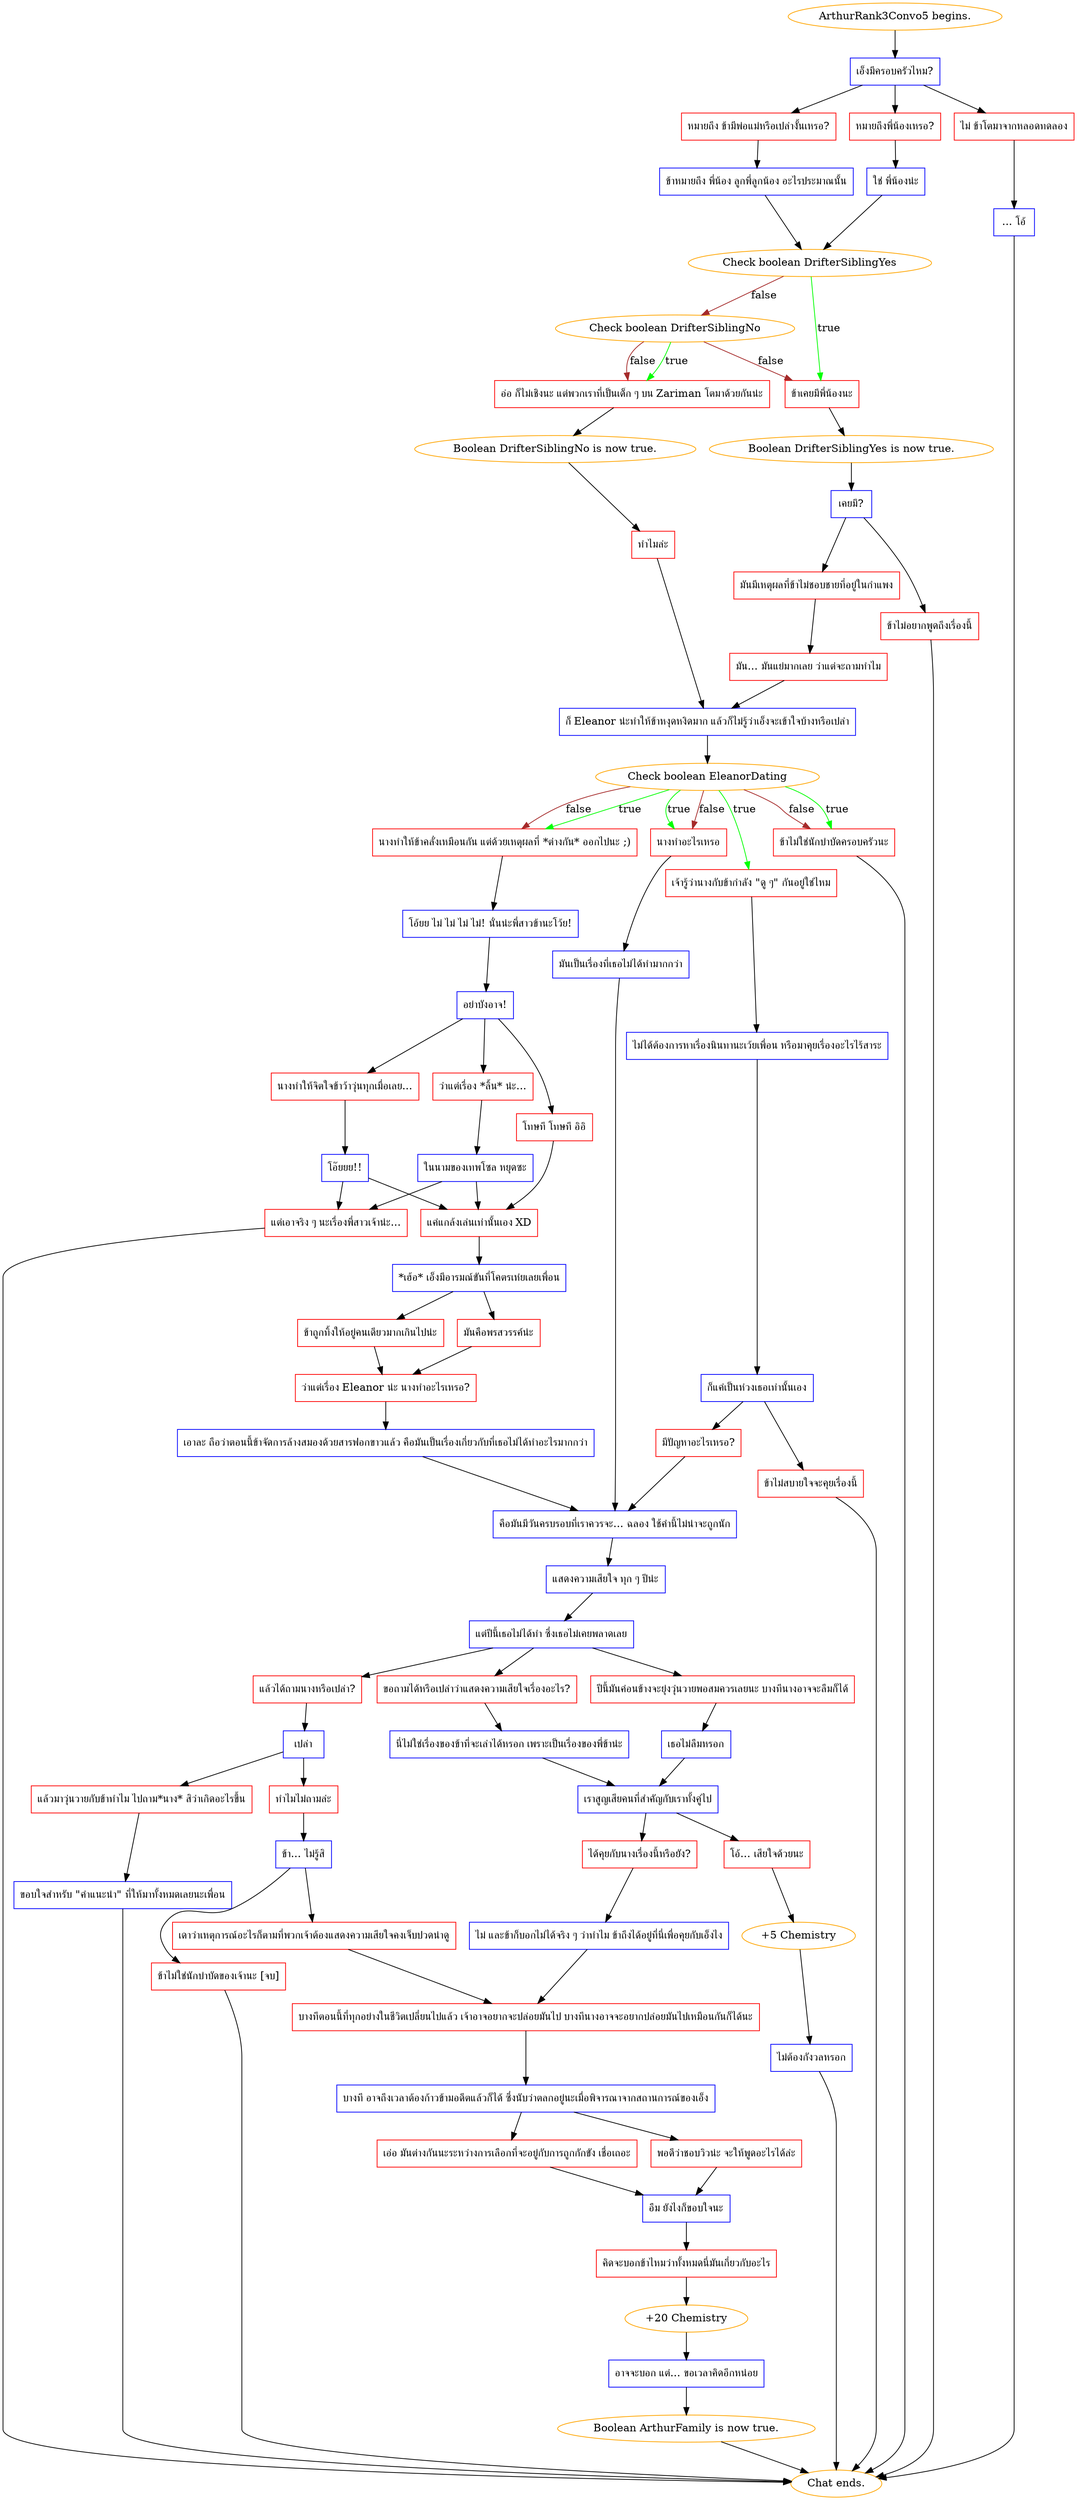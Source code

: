 digraph {
	"ArthurRank3Convo5 begins." [color=orange];
		"ArthurRank3Convo5 begins." -> j3716248202;
	j3716248202 [label="เอ็งมีครอบครัวไหม?",shape=box,color=blue];
		j3716248202 -> j462853403;
		j3716248202 -> j2332758648;
		j3716248202 -> j4215329760;
	j462853403 [label="หมายถึงพี่น้องเหรอ?",shape=box,color=red];
		j462853403 -> j580746671;
	j2332758648 [label="หมายถึง ข้ามีพ่อแม่หรือเปล่างั้นเหรอ?",shape=box,color=red];
		j2332758648 -> j2652441636;
	j4215329760 [label="ไม่ ข้าโตมาจากหลอดทดลอง",shape=box,color=red];
		j4215329760 -> j2097259305;
	j580746671 [label="ใช่ พี่น้องน่ะ",shape=box,color=blue];
		j580746671 -> j4264579692;
	j2652441636 [label="ข้าหมายถึง พี่น้อง ลูกพี่ลูกน้อง อะไรประมาณนั้น",shape=box,color=blue];
		j2652441636 -> j4264579692;
	j2097259305 [label="... โอ้",shape=box,color=blue];
		j2097259305 -> "Chat ends.";
	j4264579692 [label="Check boolean DrifterSiblingYes",color=orange];
		j4264579692 -> j3779699883 [label=true,color=green];
		j4264579692 -> j440642073 [label=false,color=brown];
	"Chat ends." [color=orange];
	j3779699883 [label="ข้าเคยมีพี่น้องนะ",shape=box,color=red];
		j3779699883 -> j3937761050;
	j440642073 [label="Check boolean DrifterSiblingNo",color=orange];
		j440642073 -> j2487198602 [label=true,color=green];
		j440642073 -> j3779699883 [label=false,color=brown];
		j440642073 -> j2487198602 [label=false,color=brown];
	j3937761050 [label="Boolean DrifterSiblingYes is now true.",color=orange];
		j3937761050 -> j780802742;
	j2487198602 [label="อ๋อ ก็ไม่เชิงนะ แต่พวกเราที่เป็นเด็ก ๆ บน Zariman โตมาด้วยกันน่ะ",shape=box,color=red];
		j2487198602 -> j833959402;
	j780802742 [label="เคยมี?",shape=box,color=blue];
		j780802742 -> j4074582533;
		j780802742 -> j3690495312;
	j833959402 [label="Boolean DrifterSiblingNo is now true.",color=orange];
		j833959402 -> j1088773301;
	j4074582533 [label="มันมีเหตุผลที่ข้าไม่ชอบชายที่อยู่ในกำแพง",shape=box,color=red];
		j4074582533 -> j1608214622;
	j3690495312 [label="ข้าไม่อยากพูดถึงเรื่องนี้",shape=box,color=red];
		j3690495312 -> "Chat ends.";
	j1088773301 [label="ทำไมล่ะ",shape=box,color=red];
		j1088773301 -> j3641071929;
	j1608214622 [label="มัน... มันแย่มากเลย ว่าแต่จะถามทำไม",shape=box,color=red];
		j1608214622 -> j3641071929;
	j3641071929 [label="ก็ Eleanor น่ะทำให้ข้าหงุดหงิดมาก แล้วก็ไม่รู้ว่าเอ็งจะเข้าใจบ้างหรือเปล่า",shape=box,color=blue];
		j3641071929 -> j2603314524;
	j2603314524 [label="Check boolean EleanorDating",color=orange];
		j2603314524 -> j205907430 [label=true,color=green];
		j2603314524 -> j3311516586 [label=true,color=green];
		j2603314524 -> j3006077131 [label=true,color=green];
		j2603314524 -> j2774639644 [label=true,color=green];
		j2603314524 -> j3311516586 [label=false,color=brown];
		j2603314524 -> j3006077131 [label=false,color=brown];
		j2603314524 -> j2774639644 [label=false,color=brown];
	j205907430 [label="เจ้ารู้ว่านางกับข้ากำลัง \"ดู ๆ\" กันอยู่ใช่ไหม",shape=box,color=red];
		j205907430 -> j940760251;
	j3311516586 [label="นางทำอะไรเหรอ",shape=box,color=red];
		j3311516586 -> j3602165566;
	j3006077131 [label="นางทำให้ข้าคลั่งเหมือนกัน แต่ด้วยเหตุผลที่ *ต่างกัน* ออกไปนะ ;)",shape=box,color=red];
		j3006077131 -> j1349055971;
	j2774639644 [label="ข้าไม่ใช่นักบำบัดครอบครัวนะ",shape=box,color=red];
		j2774639644 -> "Chat ends.";
	j940760251 [label="ไม่ได้ต้องการหาเรื่องนินทานะเว้ยเพื่อน หรือมาคุยเรื่องอะไรไร้สาระ",shape=box,color=blue];
		j940760251 -> j234916731;
	j3602165566 [label="มันเป็นเรื่องที่เธอไม่ได้ทำมากกว่า",shape=box,color=blue];
		j3602165566 -> j3359521415;
	j1349055971 [label="โอ้ยย ไม่ ไม่ ไม่ ไม่! นั่นน่ะพี่สาวข้านะโว้ย!",shape=box,color=blue];
		j1349055971 -> j741236003;
	j234916731 [label="ก็แค่เป็นห่วงเธอเท่านั้นเอง",shape=box,color=blue];
		j234916731 -> j2561168304;
		j234916731 -> j1328722861;
	j3359521415 [label="คือมันมีวันครบรอบที่เราควรจะ... ฉลอง ใช้คำนี้ไม่น่าจะถูกนัก",shape=box,color=blue];
		j3359521415 -> j3028402116;
	j741236003 [label="อย่าบังอาจ!",shape=box,color=blue];
		j741236003 -> j3977360248;
		j741236003 -> j1870383059;
		j741236003 -> j1500664321;
	j2561168304 [label="มีปัญหาอะไรเหรอ?",shape=box,color=red];
		j2561168304 -> j3359521415;
	j1328722861 [label="ข้าไม่สบายใจจะคุยเรื่องนี้",shape=box,color=red];
		j1328722861 -> "Chat ends.";
	j3028402116 [label="แสดงความเสียใจ ทุก ๆ ปีน่ะ",shape=box,color=blue];
		j3028402116 -> j3065220056;
	j3977360248 [label="โทษที โทษที อิอิ",shape=box,color=red];
		j3977360248 -> j3023761954;
	j1870383059 [label="ว่าแต่เรื่อง *ลิ้น* น่ะ...",shape=box,color=red];
		j1870383059 -> j3824956796;
	j1500664321 [label="นางทำให้จิตใจข้าว้าวุ่นทุกเมื่อเลย...",shape=box,color=red];
		j1500664321 -> j2345769031;
	j3065220056 [label="แต่ปีนี้เธอไม่ได้ทำ ซึ่งเธอไม่เคยพลาดเลย",shape=box,color=blue];
		j3065220056 -> j1288870619;
		j3065220056 -> j260057722;
		j3065220056 -> j3901435721;
	j3023761954 [label="แค่แกล้งเล่นเท่านั้นเอง XD",shape=box,color=red];
		j3023761954 -> j3956142037;
	j3824956796 [label="ในนามของเทพโซล หยุดซะ",shape=box,color=blue];
		j3824956796 -> j189176984;
		j3824956796 -> j3023761954;
	j2345769031 [label="โอ๊ยยย!!",shape=box,color=blue];
		j2345769031 -> j189176984;
		j2345769031 -> j3023761954;
	j1288870619 [label="ปีนี้มันค่อนข้างจะยุ่งวุ่นวายพอสมควรเลยนะ บางทีนางอาจจะลืมก็ได้",shape=box,color=red];
		j1288870619 -> j1445282339;
	j260057722 [label="ขอถามได้หรือเปล่าว่าแสดงความเสียใจเรื่องอะไร?",shape=box,color=red];
		j260057722 -> j980634249;
	j3901435721 [label="แล้วได้ถามนางหรือเปล่า?",shape=box,color=red];
		j3901435721 -> j596159423;
	j3956142037 [label="*เฮ้อ* เอ็งมีอารมณ์ขันที่โคตรเห่ยเลยเพื่อน",shape=box,color=blue];
		j3956142037 -> j3049156594;
		j3956142037 -> j3482783515;
	j189176984 [label="แต่เอาจริง ๆ นะเรื่องพี่สาวเจ้าน่ะ...",shape=box,color=red];
		j189176984 -> "Chat ends.";
	j1445282339 [label="เธอไม่ลืมหรอก",shape=box,color=blue];
		j1445282339 -> j2807082463;
	j980634249 [label="นี่ไม่ใช่เรื่องของข้าที่จะเล่าได้หรอก เพราะเป็นเรื่องของพี่ข้าน่ะ",shape=box,color=blue];
		j980634249 -> j2807082463;
	j596159423 [label="เปล่า",shape=box,color=blue];
		j596159423 -> j157471374;
		j596159423 -> j536895929;
	j3049156594 [label="ข้าถูกทิ้งให้อยู่คนเดียวมากเกินไปน่ะ",shape=box,color=red];
		j3049156594 -> j2260014239;
	j3482783515 [label="มันคือพรสวรรค์น่ะ",shape=box,color=red];
		j3482783515 -> j2260014239;
	j2807082463 [label="เราสูญเสียคนที่สำคัญกับเราทั้งคู่ไป",shape=box,color=blue];
		j2807082463 -> j2294341595;
		j2807082463 -> j3536246640;
	j157471374 [label="ทำไมไม่ถามล่ะ",shape=box,color=red];
		j157471374 -> j2386194151;
	j536895929 [label="แล้วมาวุ่นวายกับข้าทำไม ไปถาม*นาง* สิว่าเกิดอะไรขึ้น",shape=box,color=red];
		j536895929 -> j1817919151;
	j2260014239 [label="ว่าแต่เรื่อง Eleanor น่ะ นางทำอะไรเหรอ?",shape=box,color=red];
		j2260014239 -> j3910549483;
	j2294341595 [label="ได้คุยกับนางเรื่องนี้หรือยัง?",shape=box,color=red];
		j2294341595 -> j1055511149;
	j3536246640 [label="โอ้... เสียใจด้วยนะ",shape=box,color=red];
		j3536246640 -> j4127836774;
	j2386194151 [label="ข้า... ไม่รู้สิ",shape=box,color=blue];
		j2386194151 -> j3862947956;
		j2386194151 -> j4141030246;
	j1817919151 [label="ขอบใจสำหรับ \"คำแนะนำ\" ที่ให้มาทั้งหมดเลยนะเพื่อน",shape=box,color=blue];
		j1817919151 -> "Chat ends.";
	j3910549483 [label="เอาละ ถือว่าตอนนี้ข้าจัดการล้างสมองด้วยสารฟอกขาวแล้ว คือมันเป็นเรื่องเกี่ยวกับที่เธอไม่ได้ทำอะไรมากกว่า",shape=box,color=blue];
		j3910549483 -> j3359521415;
	j1055511149 [label="ไม่ และข้าก็บอกไม่ได้จริง ๆ ว่าทำไม ข้าถึงได้อยู่ที่นี่เพื่อคุยกับเอ็งไง",shape=box,color=blue];
		j1055511149 -> j2714035810;
	j4127836774 [label="+5 Chemistry",color=orange];
		j4127836774 -> j2175325085;
	j3862947956 [label="เดาว่าเหตุการณ์อะไรก็ตามที่พวกเจ้าต้องแสดงความเสียใจคงเจ็บปวดน่าดู",shape=box,color=red];
		j3862947956 -> j2714035810;
	j4141030246 [label="ข้าไม่ใช่นักบำบัดของเจ้านะ [จบ]",shape=box,color=red];
		j4141030246 -> "Chat ends.";
	j2714035810 [label="บางทีตอนนี้ที่ทุกอย่างในชีวิตเปลี่ยนไปแล้ว เจ้าอาจอยากจะปล่อยมันไป บางทีนางอาจจะอยากปล่อยมันไปเหมือนกันก็ได้นะ",shape=box,color=red];
		j2714035810 -> j2990458885;
	j2175325085 [label="ไม่ต้องกังวลหรอก",shape=box,color=blue];
		j2175325085 -> "Chat ends.";
	j2990458885 [label="บางที อาจถึงเวลาต้องก้าวข้ามอดีตแล้วก็ได้ ซึ่งนับว่าตลกอยู่นะเมื่อพิจารณาจากสถานการณ์ของเอ็ง",shape=box,color=blue];
		j2990458885 -> j4188553931;
		j2990458885 -> j2409333979;
	j4188553931 [label="เอ่อ มันต่างกันนะระหว่างการเลือกที่จะอยู่กับการถูกกักขัง เชื่อเถอะ",shape=box,color=red];
		j4188553931 -> j2231359978;
	j2409333979 [label="พอดีว่าชอบวิวน่ะ จะให้พูดอะไรได้ล่ะ",shape=box,color=red];
		j2409333979 -> j2231359978;
	j2231359978 [label="อืม ยังไงก็ขอบใจนะ",shape=box,color=blue];
		j2231359978 -> j1446269321;
	j1446269321 [label="คิดจะบอกข้าไหมว่าทั้งหมดนี่มันเกี่ยวกับอะไร",shape=box,color=red];
		j1446269321 -> j2278667192;
	j2278667192 [label="+20 Chemistry",color=orange];
		j2278667192 -> j1846176451;
	j1846176451 [label="อาจจะบอก แต่... ขอเวลาคิดอีกหน่อย",shape=box,color=blue];
		j1846176451 -> j390799925;
	j390799925 [label="Boolean ArthurFamily is now true.",color=orange];
		j390799925 -> "Chat ends.";
}